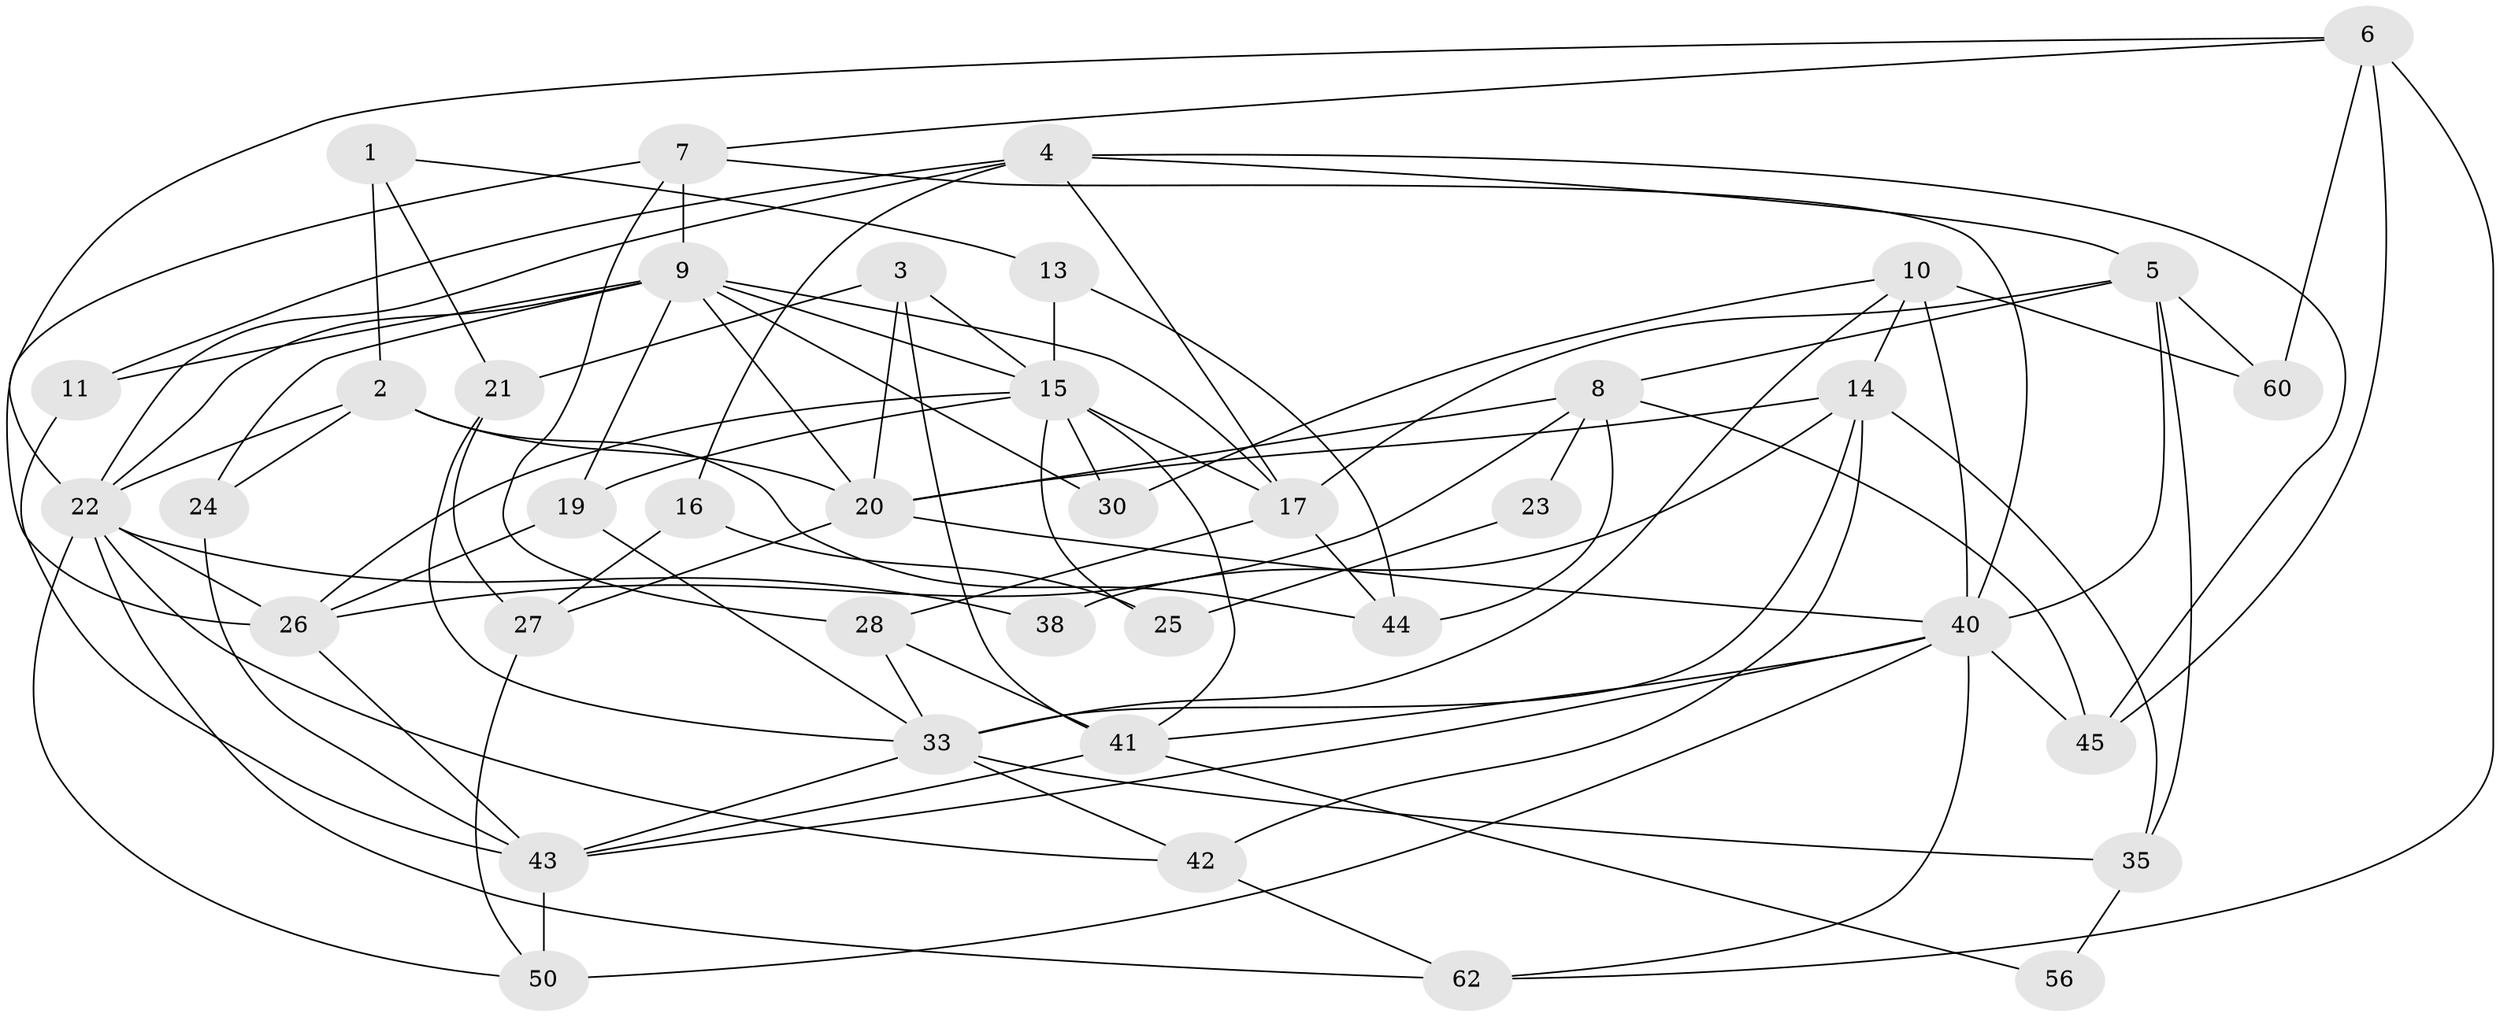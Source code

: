 // Generated by graph-tools (version 1.1) at 2025/52/02/27/25 19:52:05]
// undirected, 40 vertices, 97 edges
graph export_dot {
graph [start="1"]
  node [color=gray90,style=filled];
  1 [super="+54"];
  2 [super="+53"];
  3;
  4 [super="+49"];
  5 [super="+61"];
  6 [super="+12"];
  7 [super="+55"];
  8 [super="+18"];
  9 [super="+52"];
  10 [super="+57"];
  11;
  13 [super="+39"];
  14 [super="+47"];
  15 [super="+34"];
  16;
  17 [super="+31"];
  19;
  20 [super="+58"];
  21 [super="+36"];
  22 [super="+29"];
  23;
  24;
  25;
  26 [super="+32"];
  27;
  28 [super="+63"];
  30;
  33 [super="+37"];
  35;
  38;
  40 [super="+46"];
  41 [super="+48"];
  42 [super="+59"];
  43 [super="+51"];
  44;
  45;
  50;
  56;
  60;
  62;
  1 -- 2 [weight=2];
  1 -- 21;
  1 -- 13;
  2 -- 24;
  2 -- 44;
  2 -- 20;
  2 -- 22;
  3 -- 21;
  3 -- 15;
  3 -- 41;
  3 -- 20;
  4 -- 11;
  4 -- 45;
  4 -- 5;
  4 -- 16;
  4 -- 22;
  4 -- 17;
  5 -- 35;
  5 -- 40;
  5 -- 60;
  5 -- 17;
  5 -- 8;
  6 -- 62;
  6 -- 7;
  6 -- 60;
  6 -- 45;
  6 -- 22;
  7 -- 40;
  7 -- 9;
  7 -- 26;
  7 -- 28;
  8 -- 45;
  8 -- 23;
  8 -- 20;
  8 -- 26;
  8 -- 44;
  9 -- 20;
  9 -- 17;
  9 -- 19;
  9 -- 22;
  9 -- 24;
  9 -- 11;
  9 -- 30;
  9 -- 15;
  10 -- 40 [weight=2];
  10 -- 30;
  10 -- 33;
  10 -- 60;
  10 -- 14;
  11 -- 43;
  13 -- 44;
  13 -- 15;
  14 -- 35;
  14 -- 38;
  14 -- 42;
  14 -- 33;
  14 -- 20;
  15 -- 30;
  15 -- 41;
  15 -- 17;
  15 -- 25;
  15 -- 26;
  15 -- 19;
  16 -- 27;
  16 -- 25;
  17 -- 44;
  17 -- 28;
  19 -- 33;
  19 -- 26;
  20 -- 27;
  20 -- 40;
  21 -- 27;
  21 -- 33;
  22 -- 42;
  22 -- 50;
  22 -- 62;
  22 -- 38;
  22 -- 26;
  23 -- 25;
  24 -- 43;
  26 -- 43;
  27 -- 50;
  28 -- 33;
  28 -- 41;
  33 -- 42;
  33 -- 35;
  33 -- 43;
  35 -- 56;
  40 -- 62;
  40 -- 50;
  40 -- 41;
  40 -- 43;
  40 -- 45;
  41 -- 56;
  41 -- 43;
  42 -- 62;
  43 -- 50 [weight=2];
}
